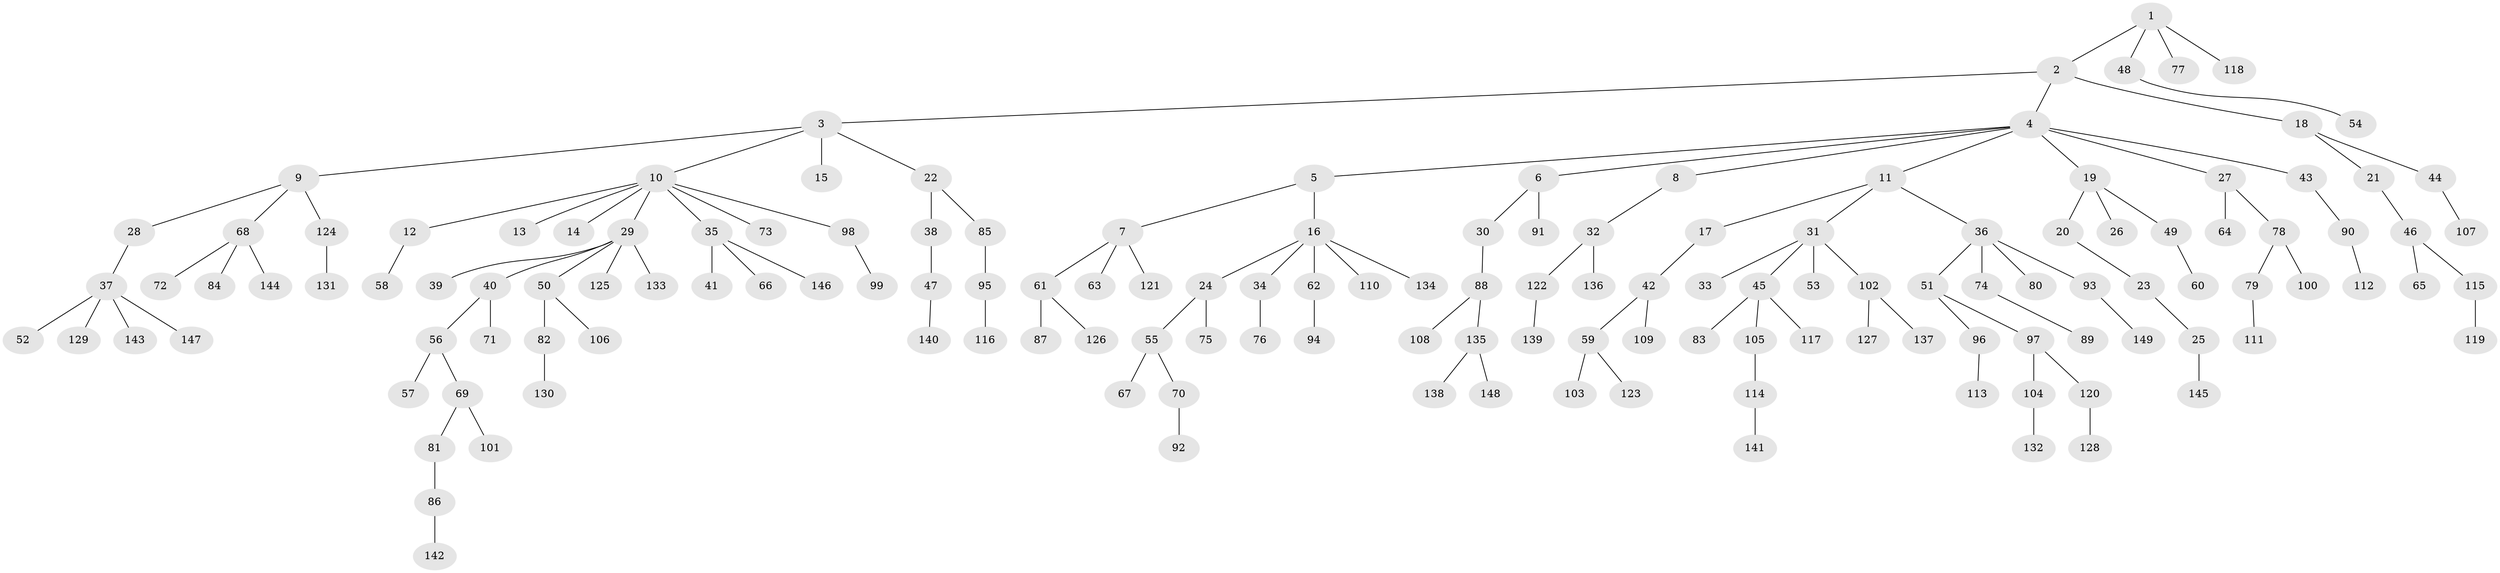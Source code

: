 // Generated by graph-tools (version 1.1) at 2025/15/03/09/25 04:15:40]
// undirected, 149 vertices, 148 edges
graph export_dot {
graph [start="1"]
  node [color=gray90,style=filled];
  1;
  2;
  3;
  4;
  5;
  6;
  7;
  8;
  9;
  10;
  11;
  12;
  13;
  14;
  15;
  16;
  17;
  18;
  19;
  20;
  21;
  22;
  23;
  24;
  25;
  26;
  27;
  28;
  29;
  30;
  31;
  32;
  33;
  34;
  35;
  36;
  37;
  38;
  39;
  40;
  41;
  42;
  43;
  44;
  45;
  46;
  47;
  48;
  49;
  50;
  51;
  52;
  53;
  54;
  55;
  56;
  57;
  58;
  59;
  60;
  61;
  62;
  63;
  64;
  65;
  66;
  67;
  68;
  69;
  70;
  71;
  72;
  73;
  74;
  75;
  76;
  77;
  78;
  79;
  80;
  81;
  82;
  83;
  84;
  85;
  86;
  87;
  88;
  89;
  90;
  91;
  92;
  93;
  94;
  95;
  96;
  97;
  98;
  99;
  100;
  101;
  102;
  103;
  104;
  105;
  106;
  107;
  108;
  109;
  110;
  111;
  112;
  113;
  114;
  115;
  116;
  117;
  118;
  119;
  120;
  121;
  122;
  123;
  124;
  125;
  126;
  127;
  128;
  129;
  130;
  131;
  132;
  133;
  134;
  135;
  136;
  137;
  138;
  139;
  140;
  141;
  142;
  143;
  144;
  145;
  146;
  147;
  148;
  149;
  1 -- 2;
  1 -- 48;
  1 -- 77;
  1 -- 118;
  2 -- 3;
  2 -- 4;
  2 -- 18;
  3 -- 9;
  3 -- 10;
  3 -- 15;
  3 -- 22;
  4 -- 5;
  4 -- 6;
  4 -- 8;
  4 -- 11;
  4 -- 19;
  4 -- 27;
  4 -- 43;
  5 -- 7;
  5 -- 16;
  6 -- 30;
  6 -- 91;
  7 -- 61;
  7 -- 63;
  7 -- 121;
  8 -- 32;
  9 -- 28;
  9 -- 68;
  9 -- 124;
  10 -- 12;
  10 -- 13;
  10 -- 14;
  10 -- 29;
  10 -- 35;
  10 -- 73;
  10 -- 98;
  11 -- 17;
  11 -- 31;
  11 -- 36;
  12 -- 58;
  16 -- 24;
  16 -- 34;
  16 -- 62;
  16 -- 110;
  16 -- 134;
  17 -- 42;
  18 -- 21;
  18 -- 44;
  19 -- 20;
  19 -- 26;
  19 -- 49;
  20 -- 23;
  21 -- 46;
  22 -- 38;
  22 -- 85;
  23 -- 25;
  24 -- 55;
  24 -- 75;
  25 -- 145;
  27 -- 64;
  27 -- 78;
  28 -- 37;
  29 -- 39;
  29 -- 40;
  29 -- 50;
  29 -- 125;
  29 -- 133;
  30 -- 88;
  31 -- 33;
  31 -- 45;
  31 -- 53;
  31 -- 102;
  32 -- 122;
  32 -- 136;
  34 -- 76;
  35 -- 41;
  35 -- 66;
  35 -- 146;
  36 -- 51;
  36 -- 74;
  36 -- 80;
  36 -- 93;
  37 -- 52;
  37 -- 129;
  37 -- 143;
  37 -- 147;
  38 -- 47;
  40 -- 56;
  40 -- 71;
  42 -- 59;
  42 -- 109;
  43 -- 90;
  44 -- 107;
  45 -- 83;
  45 -- 105;
  45 -- 117;
  46 -- 65;
  46 -- 115;
  47 -- 140;
  48 -- 54;
  49 -- 60;
  50 -- 82;
  50 -- 106;
  51 -- 96;
  51 -- 97;
  55 -- 67;
  55 -- 70;
  56 -- 57;
  56 -- 69;
  59 -- 103;
  59 -- 123;
  61 -- 87;
  61 -- 126;
  62 -- 94;
  68 -- 72;
  68 -- 84;
  68 -- 144;
  69 -- 81;
  69 -- 101;
  70 -- 92;
  74 -- 89;
  78 -- 79;
  78 -- 100;
  79 -- 111;
  81 -- 86;
  82 -- 130;
  85 -- 95;
  86 -- 142;
  88 -- 108;
  88 -- 135;
  90 -- 112;
  93 -- 149;
  95 -- 116;
  96 -- 113;
  97 -- 104;
  97 -- 120;
  98 -- 99;
  102 -- 127;
  102 -- 137;
  104 -- 132;
  105 -- 114;
  114 -- 141;
  115 -- 119;
  120 -- 128;
  122 -- 139;
  124 -- 131;
  135 -- 138;
  135 -- 148;
}
